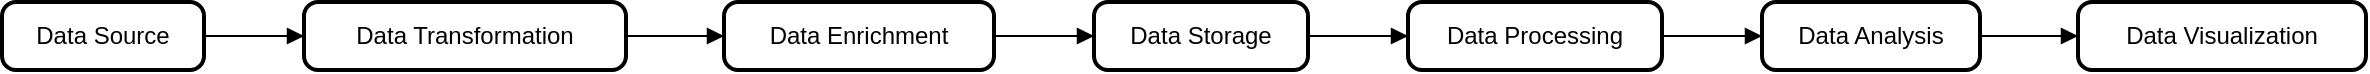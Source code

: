 <mxfile version="24.6.3" type="github">
  <diagram name="Page-1" id="SrE9mjhDMJe_cBiQ4VEi">
    <mxGraphModel dx="2441" dy="1871" grid="1" gridSize="10" guides="1" tooltips="1" connect="1" arrows="1" fold="1" page="1" pageScale="1" pageWidth="850" pageHeight="1100" math="0" shadow="0">
      <root>
        <mxCell id="0" />
        <mxCell id="1" parent="0" />
        <mxCell id="2" value="Data Source" style="rounded=1;absoluteArcSize=1;arcSize=14;whiteSpace=wrap;strokeWidth=2;" parent="1" vertex="1">
          <mxGeometry width="101" height="34" as="geometry" />
        </mxCell>
        <mxCell id="3" value="Data Transformation" style="rounded=1;absoluteArcSize=1;arcSize=14;whiteSpace=wrap;strokeWidth=2;" parent="1" vertex="1">
          <mxGeometry x="151" width="161" height="34" as="geometry" />
        </mxCell>
        <mxCell id="4" value="Data Enrichment" style="rounded=1;absoluteArcSize=1;arcSize=14;whiteSpace=wrap;strokeWidth=2;" parent="1" vertex="1">
          <mxGeometry x="361" width="135" height="34" as="geometry" />
        </mxCell>
        <mxCell id="5" value="Data Storage" style="rounded=1;absoluteArcSize=1;arcSize=14;whiteSpace=wrap;strokeWidth=2;" parent="1" vertex="1">
          <mxGeometry x="546" width="107" height="34" as="geometry" />
        </mxCell>
        <mxCell id="6" value="Data Processing" style="rounded=1;absoluteArcSize=1;arcSize=14;whiteSpace=wrap;strokeWidth=2;" parent="1" vertex="1">
          <mxGeometry x="703" width="127" height="34" as="geometry" />
        </mxCell>
        <mxCell id="7" value="Data Analysis" style="rounded=1;absoluteArcSize=1;arcSize=14;whiteSpace=wrap;strokeWidth=2;" parent="1" vertex="1">
          <mxGeometry x="880" width="109" height="34" as="geometry" />
        </mxCell>
        <mxCell id="8" value="Data Visualization" style="rounded=1;absoluteArcSize=1;arcSize=14;whiteSpace=wrap;strokeWidth=2;" parent="1" vertex="1">
          <mxGeometry x="1038" width="144" height="34" as="geometry" />
        </mxCell>
        <mxCell id="9" value="" style="curved=1;startArrow=none;endArrow=block;exitX=1;exitY=0.5;entryX=0;entryY=0.5;" parent="1" source="2" target="3" edge="1">
          <mxGeometry relative="1" as="geometry">
            <Array as="points" />
          </mxGeometry>
        </mxCell>
        <mxCell id="10" value="" style="curved=1;startArrow=none;endArrow=block;exitX=1;exitY=0.5;entryX=0;entryY=0.5;" parent="1" source="3" target="4" edge="1">
          <mxGeometry relative="1" as="geometry">
            <Array as="points" />
          </mxGeometry>
        </mxCell>
        <mxCell id="11" value="" style="curved=1;startArrow=none;endArrow=block;exitX=1;exitY=0.5;entryX=0;entryY=0.5;" parent="1" source="4" target="5" edge="1">
          <mxGeometry relative="1" as="geometry">
            <Array as="points" />
          </mxGeometry>
        </mxCell>
        <mxCell id="12" value="" style="curved=1;startArrow=none;endArrow=block;exitX=1;exitY=0.5;entryX=0;entryY=0.5;" parent="1" source="5" target="6" edge="1">
          <mxGeometry relative="1" as="geometry">
            <Array as="points" />
          </mxGeometry>
        </mxCell>
        <mxCell id="13" value="" style="curved=1;startArrow=none;endArrow=block;exitX=1;exitY=0.5;entryX=0;entryY=0.5;" parent="1" source="6" target="7" edge="1">
          <mxGeometry relative="1" as="geometry">
            <Array as="points" />
          </mxGeometry>
        </mxCell>
        <mxCell id="14" value="" style="curved=1;startArrow=none;endArrow=block;exitX=1;exitY=0.5;entryX=0;entryY=0.5;" parent="1" source="7" target="8" edge="1">
          <mxGeometry relative="1" as="geometry">
            <Array as="points" />
          </mxGeometry>
        </mxCell>
      </root>
    </mxGraphModel>
  </diagram>
</mxfile>
